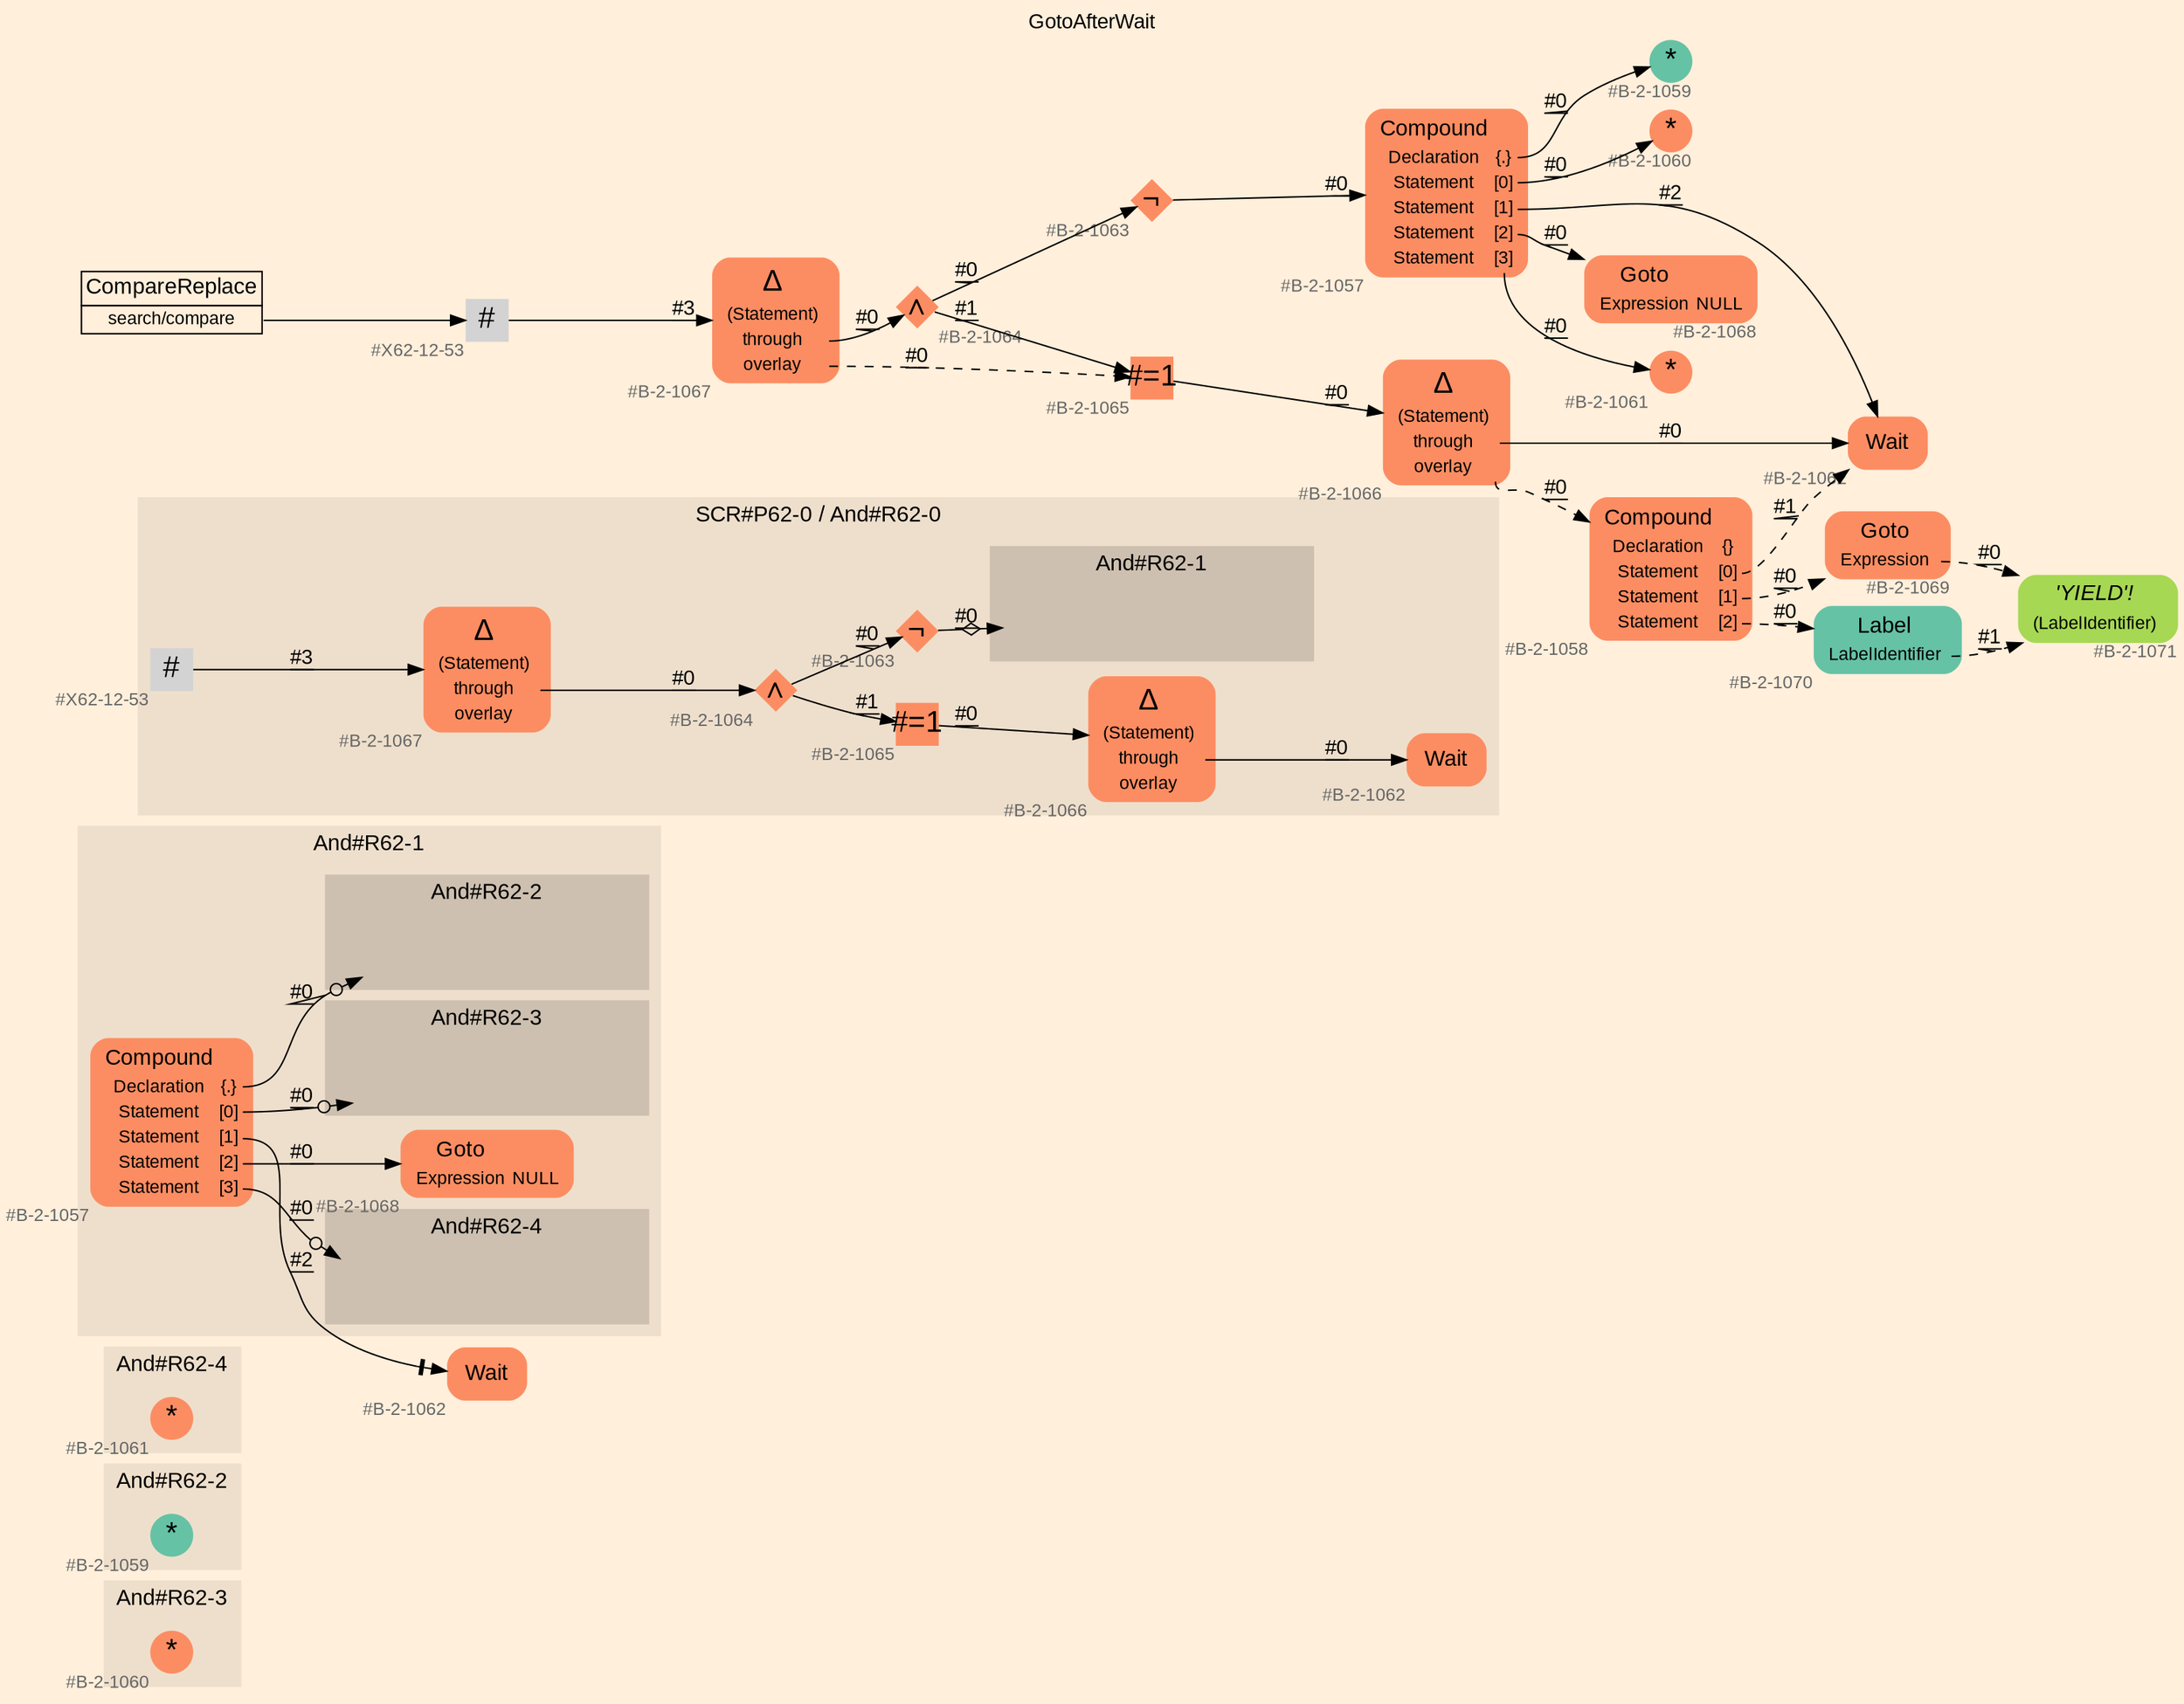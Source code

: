 digraph "GotoAfterWait" {
label = "GotoAfterWait"
labelloc = t
graph [
    rankdir = "LR"
    ranksep = 0.3
    bgcolor = antiquewhite1
    color = black
    fontcolor = black
    fontname = "Arial"
];
node [
    fontname = "Arial"
];
edge [
    fontname = "Arial"
];

// -------------------- figure And#R62-3 --------------------
// -------- region And#R62-3 ----------
subgraph "clusterAnd#R62-3" {
    label = "And#R62-3"
    style = "filled"
    color = antiquewhite2
    fontsize = "15"
    // -------- block And#R62-3/#B-2-1060 ----------
    "And#R62-3/#B-2-1060" [
        fillcolor = "/set28/2"
        xlabel = "#B-2-1060"
        fontsize = "12"
        fontcolor = grey40
        shape = "circle"
        label = <<FONT COLOR="black" POINT-SIZE="20">*</FONT>>
        style = "filled"
        penwidth = 0.0
        fixedsize = true
        width = 0.4
        height = 0.4
    ];
    
}


// -------------------- figure And#R62-2 --------------------
// -------- region And#R62-2 ----------
subgraph "clusterAnd#R62-2" {
    label = "And#R62-2"
    style = "filled"
    color = antiquewhite2
    fontsize = "15"
    // -------- block And#R62-2/#B-2-1059 ----------
    "And#R62-2/#B-2-1059" [
        fillcolor = "/set28/1"
        xlabel = "#B-2-1059"
        fontsize = "12"
        fontcolor = grey40
        shape = "circle"
        label = <<FONT COLOR="black" POINT-SIZE="20">*</FONT>>
        style = "filled"
        penwidth = 0.0
        fixedsize = true
        width = 0.4
        height = 0.4
    ];
    
}


// -------------------- figure And#R62-4 --------------------
// -------- region And#R62-4 ----------
subgraph "clusterAnd#R62-4" {
    label = "And#R62-4"
    style = "filled"
    color = antiquewhite2
    fontsize = "15"
    // -------- block And#R62-4/#B-2-1061 ----------
    "And#R62-4/#B-2-1061" [
        fillcolor = "/set28/2"
        xlabel = "#B-2-1061"
        fontsize = "12"
        fontcolor = grey40
        shape = "circle"
        label = <<FONT COLOR="black" POINT-SIZE="20">*</FONT>>
        style = "filled"
        penwidth = 0.0
        fixedsize = true
        width = 0.4
        height = 0.4
    ];
    
}


// -------------------- figure And#R62-1 --------------------
// -------- region And#R62-1 ----------
subgraph "clusterAnd#R62-1" {
    label = "And#R62-1"
    style = "filled"
    color = antiquewhite2
    fontsize = "15"
    // -------- block And#R62-1/#B-2-1068 ----------
    "And#R62-1/#B-2-1068" [
        fillcolor = "/set28/2"
        xlabel = "#B-2-1068"
        fontsize = "12"
        fontcolor = grey40
        shape = "plaintext"
        label = <<TABLE BORDER="0" CELLBORDER="0" CELLSPACING="0">
         <TR><TD><FONT COLOR="black" POINT-SIZE="15">Goto</FONT></TD></TR>
         <TR><TD><FONT COLOR="black" POINT-SIZE="12">Expression</FONT></TD><TD PORT="port0"><FONT COLOR="black" POINT-SIZE="12">NULL</FONT></TD></TR>
        </TABLE>>
        style = "rounded,filled"
    ];
    
    // -------- block And#R62-1/#B-2-1057 ----------
    "And#R62-1/#B-2-1057" [
        fillcolor = "/set28/2"
        xlabel = "#B-2-1057"
        fontsize = "12"
        fontcolor = grey40
        shape = "plaintext"
        label = <<TABLE BORDER="0" CELLBORDER="0" CELLSPACING="0">
         <TR><TD><FONT COLOR="black" POINT-SIZE="15">Compound</FONT></TD></TR>
         <TR><TD><FONT COLOR="black" POINT-SIZE="12">Declaration</FONT></TD><TD PORT="port0"><FONT COLOR="black" POINT-SIZE="12">{.}</FONT></TD></TR>
         <TR><TD><FONT COLOR="black" POINT-SIZE="12">Statement</FONT></TD><TD PORT="port1"><FONT COLOR="black" POINT-SIZE="12">[0]</FONT></TD></TR>
         <TR><TD><FONT COLOR="black" POINT-SIZE="12">Statement</FONT></TD><TD PORT="port2"><FONT COLOR="black" POINT-SIZE="12">[1]</FONT></TD></TR>
         <TR><TD><FONT COLOR="black" POINT-SIZE="12">Statement</FONT></TD><TD PORT="port3"><FONT COLOR="black" POINT-SIZE="12">[2]</FONT></TD></TR>
         <TR><TD><FONT COLOR="black" POINT-SIZE="12">Statement</FONT></TD><TD PORT="port4"><FONT COLOR="black" POINT-SIZE="12">[3]</FONT></TD></TR>
        </TABLE>>
        style = "rounded,filled"
    ];
    
    // -------- region And#R62-1/And#R62-2 ----------
    subgraph "clusterAnd#R62-1/And#R62-2" {
        label = "And#R62-2"
        style = "filled"
        color = antiquewhite3
        fontsize = "15"
        // -------- block And#R62-1/And#R62-2/#B-2-1059 ----------
        "And#R62-1/And#R62-2/#B-2-1059" [
            fillcolor = "/set28/1"
            xlabel = "#B-2-1059"
            fontsize = "12"
            fontcolor = grey40
            shape = "none"
            style = "invisible"
        ];
        
    }
    
    // -------- region And#R62-1/And#R62-3 ----------
    subgraph "clusterAnd#R62-1/And#R62-3" {
        label = "And#R62-3"
        style = "filled"
        color = antiquewhite3
        fontsize = "15"
        // -------- block And#R62-1/And#R62-3/#B-2-1060 ----------
        "And#R62-1/And#R62-3/#B-2-1060" [
            fillcolor = "/set28/2"
            xlabel = "#B-2-1060"
            fontsize = "12"
            fontcolor = grey40
            shape = "none"
            style = "invisible"
        ];
        
    }
    
    // -------- region And#R62-1/And#R62-4 ----------
    subgraph "clusterAnd#R62-1/And#R62-4" {
        label = "And#R62-4"
        style = "filled"
        color = antiquewhite3
        fontsize = "15"
        // -------- block And#R62-1/And#R62-4/#B-2-1061 ----------
        "And#R62-1/And#R62-4/#B-2-1061" [
            fillcolor = "/set28/2"
            xlabel = "#B-2-1061"
            fontsize = "12"
            fontcolor = grey40
            shape = "none"
            style = "invisible"
        ];
        
    }
    
}

// -------- block And#R62-1/#B-2-1062 ----------
"And#R62-1/#B-2-1062" [
    fillcolor = "/set28/2"
    xlabel = "#B-2-1062"
    fontsize = "12"
    fontcolor = grey40
    shape = "plaintext"
    label = <<TABLE BORDER="0" CELLBORDER="0" CELLSPACING="0">
     <TR><TD><FONT COLOR="black" POINT-SIZE="15">Wait</FONT></TD></TR>
    </TABLE>>
    style = "rounded,filled"
];

"And#R62-1/#B-2-1057":port0 -> "And#R62-1/And#R62-2/#B-2-1059" [
    arrowhead="normalnoneodot"
    label = "#0"
    decorate = true
    color = black
    fontcolor = black
];

"And#R62-1/#B-2-1057":port1 -> "And#R62-1/And#R62-3/#B-2-1060" [
    arrowhead="normalnoneodot"
    label = "#0"
    decorate = true
    color = black
    fontcolor = black
];

"And#R62-1/#B-2-1057":port2 -> "And#R62-1/#B-2-1062" [
    arrowhead="normalnonetee"
    label = "#2"
    decorate = true
    color = black
    fontcolor = black
];

"And#R62-1/#B-2-1057":port3 -> "And#R62-1/#B-2-1068" [
    label = "#0"
    decorate = true
    color = black
    fontcolor = black
];

"And#R62-1/#B-2-1057":port4 -> "And#R62-1/And#R62-4/#B-2-1061" [
    arrowhead="normalnoneodot"
    label = "#0"
    decorate = true
    color = black
    fontcolor = black
];


// -------------------- figure And#R62-0 --------------------
// -------- region And#R62-0 ----------
subgraph "clusterAnd#R62-0" {
    label = "SCR#P62-0 / And#R62-0"
    style = "filled"
    color = antiquewhite2
    fontsize = "15"
    // -------- block And#R62-0/#B-2-1065 ----------
    "And#R62-0/#B-2-1065" [
        fillcolor = "/set28/2"
        xlabel = "#B-2-1065"
        fontsize = "12"
        fontcolor = grey40
        shape = "square"
        label = <<FONT COLOR="black" POINT-SIZE="20">#=1</FONT>>
        style = "filled"
        penwidth = 0.0
        fixedsize = true
        width = 0.4
        height = 0.4
    ];
    
    // -------- block And#R62-0/#X62-12-53 ----------
    "And#R62-0/#X62-12-53" [
        xlabel = "#X62-12-53"
        fontsize = "12"
        fontcolor = grey40
        shape = "square"
        label = <<FONT COLOR="black" POINT-SIZE="20">#</FONT>>
        style = "filled"
        penwidth = 0.0
        fixedsize = true
        width = 0.4
        height = 0.4
    ];
    
    // -------- block And#R62-0/#B-2-1067 ----------
    "And#R62-0/#B-2-1067" [
        fillcolor = "/set28/2"
        xlabel = "#B-2-1067"
        fontsize = "12"
        fontcolor = grey40
        shape = "plaintext"
        label = <<TABLE BORDER="0" CELLBORDER="0" CELLSPACING="0">
         <TR><TD><FONT COLOR="black" POINT-SIZE="20">Δ</FONT></TD></TR>
         <TR><TD><FONT COLOR="black" POINT-SIZE="12">(Statement)</FONT></TD><TD PORT="port0"></TD></TR>
         <TR><TD><FONT COLOR="black" POINT-SIZE="12">through</FONT></TD><TD PORT="port1"></TD></TR>
         <TR><TD><FONT COLOR="black" POINT-SIZE="12">overlay</FONT></TD><TD PORT="port2"></TD></TR>
        </TABLE>>
        style = "rounded,filled"
    ];
    
    // -------- block And#R62-0/#B-2-1066 ----------
    "And#R62-0/#B-2-1066" [
        fillcolor = "/set28/2"
        xlabel = "#B-2-1066"
        fontsize = "12"
        fontcolor = grey40
        shape = "plaintext"
        label = <<TABLE BORDER="0" CELLBORDER="0" CELLSPACING="0">
         <TR><TD><FONT COLOR="black" POINT-SIZE="20">Δ</FONT></TD></TR>
         <TR><TD><FONT COLOR="black" POINT-SIZE="12">(Statement)</FONT></TD><TD PORT="port0"></TD></TR>
         <TR><TD><FONT COLOR="black" POINT-SIZE="12">through</FONT></TD><TD PORT="port1"></TD></TR>
         <TR><TD><FONT COLOR="black" POINT-SIZE="12">overlay</FONT></TD><TD PORT="port2"></TD></TR>
        </TABLE>>
        style = "rounded,filled"
    ];
    
    // -------- block And#R62-0/#B-2-1064 ----------
    "And#R62-0/#B-2-1064" [
        fillcolor = "/set28/2"
        xlabel = "#B-2-1064"
        fontsize = "12"
        fontcolor = grey40
        shape = "diamond"
        label = <<FONT COLOR="black" POINT-SIZE="20">∧</FONT>>
        style = "filled"
        penwidth = 0.0
        fixedsize = true
        width = 0.4
        height = 0.4
    ];
    
    // -------- block And#R62-0/#B-2-1063 ----------
    "And#R62-0/#B-2-1063" [
        fillcolor = "/set28/2"
        xlabel = "#B-2-1063"
        fontsize = "12"
        fontcolor = grey40
        shape = "diamond"
        label = <<FONT COLOR="black" POINT-SIZE="20">¬</FONT>>
        style = "filled"
        penwidth = 0.0
        fixedsize = true
        width = 0.4
        height = 0.4
    ];
    
    // -------- block And#R62-0/#B-2-1062 ----------
    "And#R62-0/#B-2-1062" [
        fillcolor = "/set28/2"
        xlabel = "#B-2-1062"
        fontsize = "12"
        fontcolor = grey40
        shape = "plaintext"
        label = <<TABLE BORDER="0" CELLBORDER="0" CELLSPACING="0">
         <TR><TD><FONT COLOR="black" POINT-SIZE="15">Wait</FONT></TD></TR>
        </TABLE>>
        style = "rounded,filled"
    ];
    
    // -------- region And#R62-0/And#R62-1 ----------
    subgraph "clusterAnd#R62-0/And#R62-1" {
        label = "And#R62-1"
        style = "filled"
        color = antiquewhite3
        fontsize = "15"
        // -------- block And#R62-0/And#R62-1/#B-2-1057 ----------
        "And#R62-0/And#R62-1/#B-2-1057" [
            fillcolor = "/set28/2"
            xlabel = "#B-2-1057"
            fontsize = "12"
            fontcolor = grey40
            shape = "none"
            style = "invisible"
        ];
        
    }
    
}

"And#R62-0/#B-2-1065" -> "And#R62-0/#B-2-1066" [
    label = "#0"
    decorate = true
    color = black
    fontcolor = black
];

"And#R62-0/#X62-12-53" -> "And#R62-0/#B-2-1067" [
    label = "#3"
    decorate = true
    color = black
    fontcolor = black
];

"And#R62-0/#B-2-1067":port1 -> "And#R62-0/#B-2-1064" [
    label = "#0"
    decorate = true
    color = black
    fontcolor = black
];

"And#R62-0/#B-2-1066":port1 -> "And#R62-0/#B-2-1062" [
    label = "#0"
    decorate = true
    color = black
    fontcolor = black
];

"And#R62-0/#B-2-1064" -> "And#R62-0/#B-2-1065" [
    label = "#1"
    decorate = true
    color = black
    fontcolor = black
];

"And#R62-0/#B-2-1064" -> "And#R62-0/#B-2-1063" [
    label = "#0"
    decorate = true
    color = black
    fontcolor = black
];

"And#R62-0/#B-2-1063" -> "And#R62-0/And#R62-1/#B-2-1057" [
    arrowhead="normalnoneodiamond"
    label = "#0"
    decorate = true
    color = black
    fontcolor = black
];


// -------------------- transformation figure --------------------
// -------- block CR#X62-10-62 ----------
"CR#X62-10-62" [
    fillcolor = antiquewhite1
    fontsize = "12"
    fontcolor = grey40
    shape = "plaintext"
    label = <<TABLE BORDER="0" CELLBORDER="1" CELLSPACING="0">
     <TR><TD><FONT COLOR="black" POINT-SIZE="15">CompareReplace</FONT></TD></TR>
     <TR><TD PORT="port0"><FONT COLOR="black" POINT-SIZE="12">search/compare</FONT></TD></TR>
    </TABLE>>
    style = "filled"
    color = black
];

// -------- block #X62-12-53 ----------
"#X62-12-53" [
    xlabel = "#X62-12-53"
    fontsize = "12"
    fontcolor = grey40
    shape = "square"
    label = <<FONT COLOR="black" POINT-SIZE="20">#</FONT>>
    style = "filled"
    penwidth = 0.0
    fixedsize = true
    width = 0.4
    height = 0.4
];

// -------- block #B-2-1067 ----------
"#B-2-1067" [
    fillcolor = "/set28/2"
    xlabel = "#B-2-1067"
    fontsize = "12"
    fontcolor = grey40
    shape = "plaintext"
    label = <<TABLE BORDER="0" CELLBORDER="0" CELLSPACING="0">
     <TR><TD><FONT COLOR="black" POINT-SIZE="20">Δ</FONT></TD></TR>
     <TR><TD><FONT COLOR="black" POINT-SIZE="12">(Statement)</FONT></TD><TD PORT="port0"></TD></TR>
     <TR><TD><FONT COLOR="black" POINT-SIZE="12">through</FONT></TD><TD PORT="port1"></TD></TR>
     <TR><TD><FONT COLOR="black" POINT-SIZE="12">overlay</FONT></TD><TD PORT="port2"></TD></TR>
    </TABLE>>
    style = "rounded,filled"
];

// -------- block #B-2-1064 ----------
"#B-2-1064" [
    fillcolor = "/set28/2"
    xlabel = "#B-2-1064"
    fontsize = "12"
    fontcolor = grey40
    shape = "diamond"
    label = <<FONT COLOR="black" POINT-SIZE="20">∧</FONT>>
    style = "filled"
    penwidth = 0.0
    fixedsize = true
    width = 0.4
    height = 0.4
];

// -------- block #B-2-1065 ----------
"#B-2-1065" [
    fillcolor = "/set28/2"
    xlabel = "#B-2-1065"
    fontsize = "12"
    fontcolor = grey40
    shape = "square"
    label = <<FONT COLOR="black" POINT-SIZE="20">#=1</FONT>>
    style = "filled"
    penwidth = 0.0
    fixedsize = true
    width = 0.4
    height = 0.4
];

// -------- block #B-2-1066 ----------
"#B-2-1066" [
    fillcolor = "/set28/2"
    xlabel = "#B-2-1066"
    fontsize = "12"
    fontcolor = grey40
    shape = "plaintext"
    label = <<TABLE BORDER="0" CELLBORDER="0" CELLSPACING="0">
     <TR><TD><FONT COLOR="black" POINT-SIZE="20">Δ</FONT></TD></TR>
     <TR><TD><FONT COLOR="black" POINT-SIZE="12">(Statement)</FONT></TD><TD PORT="port0"></TD></TR>
     <TR><TD><FONT COLOR="black" POINT-SIZE="12">through</FONT></TD><TD PORT="port1"></TD></TR>
     <TR><TD><FONT COLOR="black" POINT-SIZE="12">overlay</FONT></TD><TD PORT="port2"></TD></TR>
    </TABLE>>
    style = "rounded,filled"
];

// -------- block #B-2-1062 ----------
"#B-2-1062" [
    fillcolor = "/set28/2"
    xlabel = "#B-2-1062"
    fontsize = "12"
    fontcolor = grey40
    shape = "plaintext"
    label = <<TABLE BORDER="0" CELLBORDER="0" CELLSPACING="0">
     <TR><TD><FONT COLOR="black" POINT-SIZE="15">Wait</FONT></TD></TR>
    </TABLE>>
    style = "rounded,filled"
];

// -------- block #B-2-1058 ----------
"#B-2-1058" [
    fillcolor = "/set28/2"
    xlabel = "#B-2-1058"
    fontsize = "12"
    fontcolor = grey40
    shape = "plaintext"
    label = <<TABLE BORDER="0" CELLBORDER="0" CELLSPACING="0">
     <TR><TD><FONT COLOR="black" POINT-SIZE="15">Compound</FONT></TD></TR>
     <TR><TD><FONT COLOR="black" POINT-SIZE="12">Declaration</FONT></TD><TD PORT="port0"><FONT COLOR="black" POINT-SIZE="12">{}</FONT></TD></TR>
     <TR><TD><FONT COLOR="black" POINT-SIZE="12">Statement</FONT></TD><TD PORT="port1"><FONT COLOR="black" POINT-SIZE="12">[0]</FONT></TD></TR>
     <TR><TD><FONT COLOR="black" POINT-SIZE="12">Statement</FONT></TD><TD PORT="port2"><FONT COLOR="black" POINT-SIZE="12">[1]</FONT></TD></TR>
     <TR><TD><FONT COLOR="black" POINT-SIZE="12">Statement</FONT></TD><TD PORT="port3"><FONT COLOR="black" POINT-SIZE="12">[2]</FONT></TD></TR>
    </TABLE>>
    style = "rounded,filled"
];

// -------- block #B-2-1069 ----------
"#B-2-1069" [
    fillcolor = "/set28/2"
    xlabel = "#B-2-1069"
    fontsize = "12"
    fontcolor = grey40
    shape = "plaintext"
    label = <<TABLE BORDER="0" CELLBORDER="0" CELLSPACING="0">
     <TR><TD><FONT COLOR="black" POINT-SIZE="15">Goto</FONT></TD></TR>
     <TR><TD><FONT COLOR="black" POINT-SIZE="12">Expression</FONT></TD><TD PORT="port0"></TD></TR>
    </TABLE>>
    style = "rounded,filled"
];

// -------- block #B-2-1071 ----------
"#B-2-1071" [
    fillcolor = "/set28/5"
    xlabel = "#B-2-1071"
    fontsize = "12"
    fontcolor = grey40
    shape = "plaintext"
    label = <<TABLE BORDER="0" CELLBORDER="0" CELLSPACING="0">
     <TR><TD><FONT COLOR="black" POINT-SIZE="15"><I>'YIELD'!</I></FONT></TD></TR>
     <TR><TD><FONT COLOR="black" POINT-SIZE="12">(LabelIdentifier)</FONT></TD><TD PORT="port0"></TD></TR>
    </TABLE>>
    style = "rounded,filled"
];

// -------- block #B-2-1070 ----------
"#B-2-1070" [
    fillcolor = "/set28/1"
    xlabel = "#B-2-1070"
    fontsize = "12"
    fontcolor = grey40
    shape = "plaintext"
    label = <<TABLE BORDER="0" CELLBORDER="0" CELLSPACING="0">
     <TR><TD><FONT COLOR="black" POINT-SIZE="15">Label</FONT></TD></TR>
     <TR><TD><FONT COLOR="black" POINT-SIZE="12">LabelIdentifier</FONT></TD><TD PORT="port0"></TD></TR>
    </TABLE>>
    style = "rounded,filled"
];

// -------- block #B-2-1063 ----------
"#B-2-1063" [
    fillcolor = "/set28/2"
    xlabel = "#B-2-1063"
    fontsize = "12"
    fontcolor = grey40
    shape = "diamond"
    label = <<FONT COLOR="black" POINT-SIZE="20">¬</FONT>>
    style = "filled"
    penwidth = 0.0
    fixedsize = true
    width = 0.4
    height = 0.4
];

// -------- block #B-2-1057 ----------
"#B-2-1057" [
    fillcolor = "/set28/2"
    xlabel = "#B-2-1057"
    fontsize = "12"
    fontcolor = grey40
    shape = "plaintext"
    label = <<TABLE BORDER="0" CELLBORDER="0" CELLSPACING="0">
     <TR><TD><FONT COLOR="black" POINT-SIZE="15">Compound</FONT></TD></TR>
     <TR><TD><FONT COLOR="black" POINT-SIZE="12">Declaration</FONT></TD><TD PORT="port0"><FONT COLOR="black" POINT-SIZE="12">{.}</FONT></TD></TR>
     <TR><TD><FONT COLOR="black" POINT-SIZE="12">Statement</FONT></TD><TD PORT="port1"><FONT COLOR="black" POINT-SIZE="12">[0]</FONT></TD></TR>
     <TR><TD><FONT COLOR="black" POINT-SIZE="12">Statement</FONT></TD><TD PORT="port2"><FONT COLOR="black" POINT-SIZE="12">[1]</FONT></TD></TR>
     <TR><TD><FONT COLOR="black" POINT-SIZE="12">Statement</FONT></TD><TD PORT="port3"><FONT COLOR="black" POINT-SIZE="12">[2]</FONT></TD></TR>
     <TR><TD><FONT COLOR="black" POINT-SIZE="12">Statement</FONT></TD><TD PORT="port4"><FONT COLOR="black" POINT-SIZE="12">[3]</FONT></TD></TR>
    </TABLE>>
    style = "rounded,filled"
];

// -------- block #B-2-1059 ----------
"#B-2-1059" [
    fillcolor = "/set28/1"
    xlabel = "#B-2-1059"
    fontsize = "12"
    fontcolor = grey40
    shape = "circle"
    label = <<FONT COLOR="black" POINT-SIZE="20">*</FONT>>
    style = "filled"
    penwidth = 0.0
    fixedsize = true
    width = 0.4
    height = 0.4
];

// -------- block #B-2-1060 ----------
"#B-2-1060" [
    fillcolor = "/set28/2"
    xlabel = "#B-2-1060"
    fontsize = "12"
    fontcolor = grey40
    shape = "circle"
    label = <<FONT COLOR="black" POINT-SIZE="20">*</FONT>>
    style = "filled"
    penwidth = 0.0
    fixedsize = true
    width = 0.4
    height = 0.4
];

// -------- block #B-2-1068 ----------
"#B-2-1068" [
    fillcolor = "/set28/2"
    xlabel = "#B-2-1068"
    fontsize = "12"
    fontcolor = grey40
    shape = "plaintext"
    label = <<TABLE BORDER="0" CELLBORDER="0" CELLSPACING="0">
     <TR><TD><FONT COLOR="black" POINT-SIZE="15">Goto</FONT></TD></TR>
     <TR><TD><FONT COLOR="black" POINT-SIZE="12">Expression</FONT></TD><TD PORT="port0"><FONT COLOR="black" POINT-SIZE="12">NULL</FONT></TD></TR>
    </TABLE>>
    style = "rounded,filled"
];

// -------- block #B-2-1061 ----------
"#B-2-1061" [
    fillcolor = "/set28/2"
    xlabel = "#B-2-1061"
    fontsize = "12"
    fontcolor = grey40
    shape = "circle"
    label = <<FONT COLOR="black" POINT-SIZE="20">*</FONT>>
    style = "filled"
    penwidth = 0.0
    fixedsize = true
    width = 0.4
    height = 0.4
];

"CR#X62-10-62":port0 -> "#X62-12-53" [
    label = ""
    decorate = true
    color = black
    fontcolor = black
];

"#X62-12-53" -> "#B-2-1067" [
    label = "#3"
    decorate = true
    color = black
    fontcolor = black
];

"#B-2-1067":port1 -> "#B-2-1064" [
    label = "#0"
    decorate = true
    color = black
    fontcolor = black
];

"#B-2-1067":port2 -> "#B-2-1065" [
    style="dashed"
    label = "#0"
    decorate = true
    color = black
    fontcolor = black
];

"#B-2-1064" -> "#B-2-1065" [
    label = "#1"
    decorate = true
    color = black
    fontcolor = black
];

"#B-2-1064" -> "#B-2-1063" [
    label = "#0"
    decorate = true
    color = black
    fontcolor = black
];

"#B-2-1065" -> "#B-2-1066" [
    label = "#0"
    decorate = true
    color = black
    fontcolor = black
];

"#B-2-1066":port1 -> "#B-2-1062" [
    label = "#0"
    decorate = true
    color = black
    fontcolor = black
];

"#B-2-1066":port2 -> "#B-2-1058" [
    style="dashed"
    label = "#0"
    decorate = true
    color = black
    fontcolor = black
];

"#B-2-1058":port1 -> "#B-2-1062" [
    style="dashed"
    label = "#1"
    decorate = true
    color = black
    fontcolor = black
];

"#B-2-1058":port2 -> "#B-2-1069" [
    style="dashed"
    label = "#0"
    decorate = true
    color = black
    fontcolor = black
];

"#B-2-1058":port3 -> "#B-2-1070" [
    style="dashed"
    label = "#0"
    decorate = true
    color = black
    fontcolor = black
];

"#B-2-1069":port0 -> "#B-2-1071" [
    style="dashed"
    label = "#0"
    decorate = true
    color = black
    fontcolor = black
];

"#B-2-1070":port0 -> "#B-2-1071" [
    style="dashed"
    label = "#1"
    decorate = true
    color = black
    fontcolor = black
];

"#B-2-1063" -> "#B-2-1057" [
    label = "#0"
    decorate = true
    color = black
    fontcolor = black
];

"#B-2-1057":port0 -> "#B-2-1059" [
    label = "#0"
    decorate = true
    color = black
    fontcolor = black
];

"#B-2-1057":port1 -> "#B-2-1060" [
    label = "#0"
    decorate = true
    color = black
    fontcolor = black
];

"#B-2-1057":port2 -> "#B-2-1062" [
    label = "#2"
    decorate = true
    color = black
    fontcolor = black
];

"#B-2-1057":port3 -> "#B-2-1068" [
    label = "#0"
    decorate = true
    color = black
    fontcolor = black
];

"#B-2-1057":port4 -> "#B-2-1061" [
    label = "#0"
    decorate = true
    color = black
    fontcolor = black
];


}
